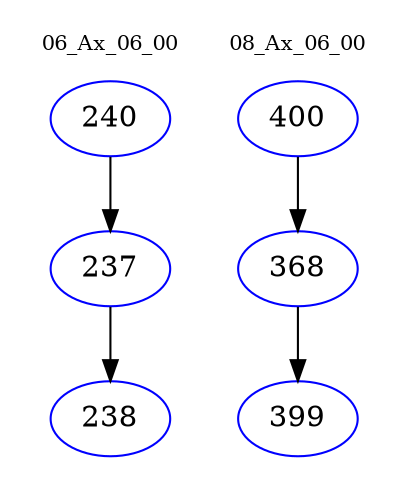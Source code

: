 digraph{
subgraph cluster_0 {
color = white
label = "06_Ax_06_00";
fontsize=10;
T0_240 [label="240", color="blue"]
T0_240 -> T0_237 [color="black"]
T0_237 [label="237", color="blue"]
T0_237 -> T0_238 [color="black"]
T0_238 [label="238", color="blue"]
}
subgraph cluster_1 {
color = white
label = "08_Ax_06_00";
fontsize=10;
T1_400 [label="400", color="blue"]
T1_400 -> T1_368 [color="black"]
T1_368 [label="368", color="blue"]
T1_368 -> T1_399 [color="black"]
T1_399 [label="399", color="blue"]
}
}
